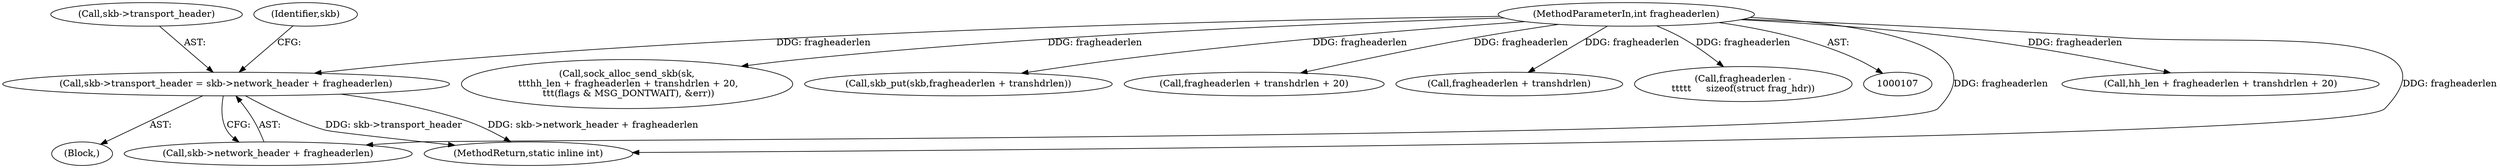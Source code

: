 digraph "0_linux_2811ebac2521ceac84f2bdae402455baa6a7fb47_0@integer" {
"1000164" [label="(Call,skb->transport_header = skb->network_header + fragheaderlen)"];
"1000113" [label="(MethodParameterIn,int fragheaderlen)"];
"1000165" [label="(Call,skb->transport_header)"];
"1000131" [label="(Block,)"];
"1000136" [label="(Call,hh_len + fragheaderlen + transhdrlen + 20)"];
"1000164" [label="(Call,skb->transport_header = skb->network_header + fragheaderlen)"];
"1000134" [label="(Call,sock_alloc_send_skb(sk,\n \t\t\thh_len + fragheaderlen + transhdrlen + 20,\n \t\t\t(flags & MSG_DONTWAIT), &err))"];
"1000157" [label="(Call,skb_put(skb,fragheaderlen + transhdrlen))"];
"1000247" [label="(MethodReturn,static inline int)"];
"1000175" [label="(Identifier,skb)"];
"1000138" [label="(Call,fragheaderlen + transhdrlen + 20)"];
"1000168" [label="(Call,skb->network_header + fragheaderlen)"];
"1000113" [label="(MethodParameterIn,int fragheaderlen)"];
"1000159" [label="(Call,fragheaderlen + transhdrlen)"];
"1000212" [label="(Call,fragheaderlen -\n\t\t\t\t\t     sizeof(struct frag_hdr))"];
"1000164" -> "1000131"  [label="AST: "];
"1000164" -> "1000168"  [label="CFG: "];
"1000165" -> "1000164"  [label="AST: "];
"1000168" -> "1000164"  [label="AST: "];
"1000175" -> "1000164"  [label="CFG: "];
"1000164" -> "1000247"  [label="DDG: skb->network_header + fragheaderlen"];
"1000164" -> "1000247"  [label="DDG: skb->transport_header"];
"1000113" -> "1000164"  [label="DDG: fragheaderlen"];
"1000113" -> "1000107"  [label="AST: "];
"1000113" -> "1000247"  [label="DDG: fragheaderlen"];
"1000113" -> "1000134"  [label="DDG: fragheaderlen"];
"1000113" -> "1000136"  [label="DDG: fragheaderlen"];
"1000113" -> "1000138"  [label="DDG: fragheaderlen"];
"1000113" -> "1000157"  [label="DDG: fragheaderlen"];
"1000113" -> "1000159"  [label="DDG: fragheaderlen"];
"1000113" -> "1000168"  [label="DDG: fragheaderlen"];
"1000113" -> "1000212"  [label="DDG: fragheaderlen"];
}
